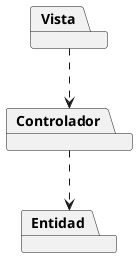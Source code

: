 @startuml diagrama de clases de analisis UC3 - Crear Publicación




package "Vista"
package "Controlador"
package "Entidad"


Vista ..> Controlador
Controlador ..> Entidad


@enduml